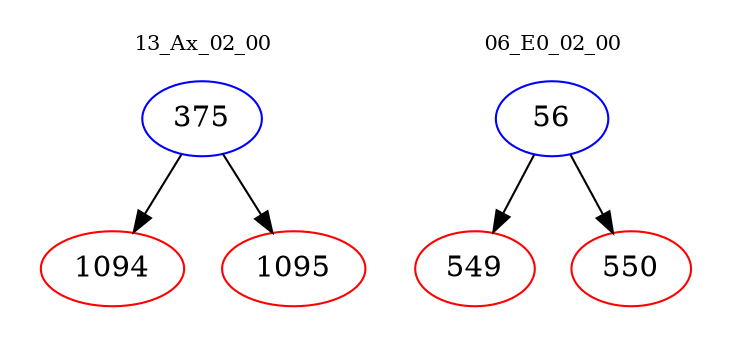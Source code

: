 digraph{
subgraph cluster_0 {
color = white
label = "13_Ax_02_00";
fontsize=10;
T0_375 [label="375", color="blue"]
T0_375 -> T0_1094 [color="black"]
T0_1094 [label="1094", color="red"]
T0_375 -> T0_1095 [color="black"]
T0_1095 [label="1095", color="red"]
}
subgraph cluster_1 {
color = white
label = "06_E0_02_00";
fontsize=10;
T1_56 [label="56", color="blue"]
T1_56 -> T1_549 [color="black"]
T1_549 [label="549", color="red"]
T1_56 -> T1_550 [color="black"]
T1_550 [label="550", color="red"]
}
}
